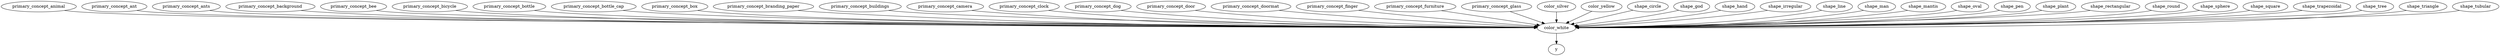 strict digraph  {
color_white;
y;
primary_concept_animal;
primary_concept_ant;
primary_concept_ants;
primary_concept_background;
primary_concept_bee;
primary_concept_bicycle;
primary_concept_bottle;
primary_concept_bottle_cap;
primary_concept_box;
primary_concept_branding_paper;
primary_concept_buildings;
primary_concept_camera;
primary_concept_clock;
primary_concept_dog;
primary_concept_door;
primary_concept_doormat;
primary_concept_finger;
primary_concept_furniture;
primary_concept_glass;
color_silver;
color_yellow;
shape_circle;
shape_god;
shape_hand;
shape_irregular;
shape_line;
shape_man;
shape_mantis;
shape_oval;
shape_pen;
shape_plant;
shape_rectangular;
shape_round;
shape_sphere;
shape_square;
shape_trapezoidal;
shape_tree;
shape_triangle;
shape_tubular;
color_white -> y;
primary_concept_animal -> color_white;
primary_concept_ant -> color_white;
primary_concept_ants -> color_white;
primary_concept_background -> color_white;
primary_concept_bee -> color_white;
primary_concept_bicycle -> color_white;
primary_concept_bottle -> color_white;
primary_concept_bottle_cap -> color_white;
primary_concept_box -> color_white;
primary_concept_branding_paper -> color_white;
primary_concept_buildings -> color_white;
primary_concept_camera -> color_white;
primary_concept_clock -> color_white;
primary_concept_dog -> color_white;
primary_concept_door -> color_white;
primary_concept_doormat -> color_white;
primary_concept_finger -> color_white;
primary_concept_furniture -> color_white;
primary_concept_glass -> color_white;
color_silver -> color_white;
color_yellow -> color_white;
shape_circle -> color_white;
shape_god -> color_white;
shape_hand -> color_white;
shape_irregular -> color_white;
shape_line -> color_white;
shape_man -> color_white;
shape_mantis -> color_white;
shape_oval -> color_white;
shape_pen -> color_white;
shape_plant -> color_white;
shape_rectangular -> color_white;
shape_round -> color_white;
shape_sphere -> color_white;
shape_square -> color_white;
shape_trapezoidal -> color_white;
shape_tree -> color_white;
shape_triangle -> color_white;
shape_tubular -> color_white;
}

